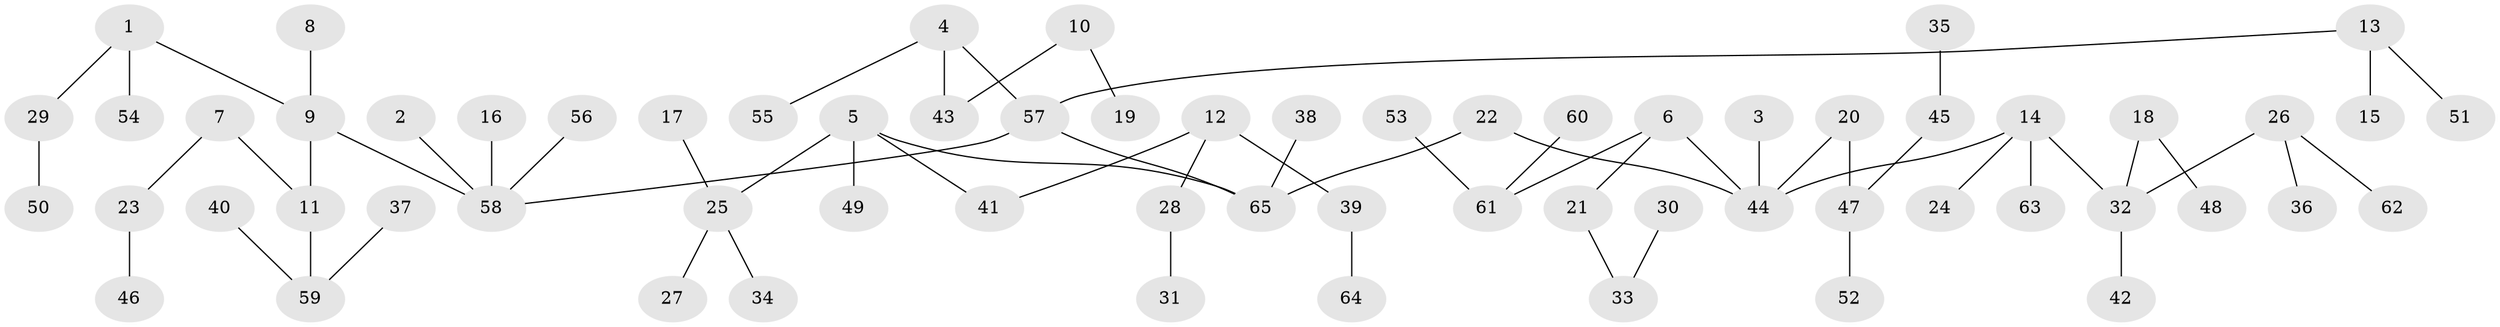 // original degree distribution, {3: 0.11538461538461539, 5: 0.038461538461538464, 6: 0.023076923076923078, 4: 0.07692307692307693, 1: 0.49230769230769234, 2: 0.25384615384615383}
// Generated by graph-tools (version 1.1) at 2025/02/03/09/25 03:02:17]
// undirected, 65 vertices, 64 edges
graph export_dot {
graph [start="1"]
  node [color=gray90,style=filled];
  1;
  2;
  3;
  4;
  5;
  6;
  7;
  8;
  9;
  10;
  11;
  12;
  13;
  14;
  15;
  16;
  17;
  18;
  19;
  20;
  21;
  22;
  23;
  24;
  25;
  26;
  27;
  28;
  29;
  30;
  31;
  32;
  33;
  34;
  35;
  36;
  37;
  38;
  39;
  40;
  41;
  42;
  43;
  44;
  45;
  46;
  47;
  48;
  49;
  50;
  51;
  52;
  53;
  54;
  55;
  56;
  57;
  58;
  59;
  60;
  61;
  62;
  63;
  64;
  65;
  1 -- 9 [weight=1.0];
  1 -- 29 [weight=1.0];
  1 -- 54 [weight=1.0];
  2 -- 58 [weight=1.0];
  3 -- 44 [weight=1.0];
  4 -- 43 [weight=1.0];
  4 -- 55 [weight=1.0];
  4 -- 57 [weight=1.0];
  5 -- 25 [weight=1.0];
  5 -- 41 [weight=1.0];
  5 -- 49 [weight=1.0];
  5 -- 65 [weight=1.0];
  6 -- 21 [weight=1.0];
  6 -- 44 [weight=1.0];
  6 -- 61 [weight=1.0];
  7 -- 11 [weight=1.0];
  7 -- 23 [weight=1.0];
  8 -- 9 [weight=1.0];
  9 -- 11 [weight=1.0];
  9 -- 58 [weight=1.0];
  10 -- 19 [weight=1.0];
  10 -- 43 [weight=1.0];
  11 -- 59 [weight=1.0];
  12 -- 28 [weight=1.0];
  12 -- 39 [weight=1.0];
  12 -- 41 [weight=1.0];
  13 -- 15 [weight=1.0];
  13 -- 51 [weight=1.0];
  13 -- 57 [weight=1.0];
  14 -- 24 [weight=1.0];
  14 -- 32 [weight=1.0];
  14 -- 44 [weight=1.0];
  14 -- 63 [weight=1.0];
  16 -- 58 [weight=1.0];
  17 -- 25 [weight=1.0];
  18 -- 32 [weight=1.0];
  18 -- 48 [weight=1.0];
  20 -- 44 [weight=1.0];
  20 -- 47 [weight=1.0];
  21 -- 33 [weight=1.0];
  22 -- 44 [weight=1.0];
  22 -- 65 [weight=1.0];
  23 -- 46 [weight=1.0];
  25 -- 27 [weight=1.0];
  25 -- 34 [weight=1.0];
  26 -- 32 [weight=1.0];
  26 -- 36 [weight=1.0];
  26 -- 62 [weight=1.0];
  28 -- 31 [weight=1.0];
  29 -- 50 [weight=1.0];
  30 -- 33 [weight=1.0];
  32 -- 42 [weight=1.0];
  35 -- 45 [weight=1.0];
  37 -- 59 [weight=1.0];
  38 -- 65 [weight=1.0];
  39 -- 64 [weight=1.0];
  40 -- 59 [weight=1.0];
  45 -- 47 [weight=1.0];
  47 -- 52 [weight=1.0];
  53 -- 61 [weight=1.0];
  56 -- 58 [weight=1.0];
  57 -- 58 [weight=1.0];
  57 -- 65 [weight=1.0];
  60 -- 61 [weight=1.0];
}
